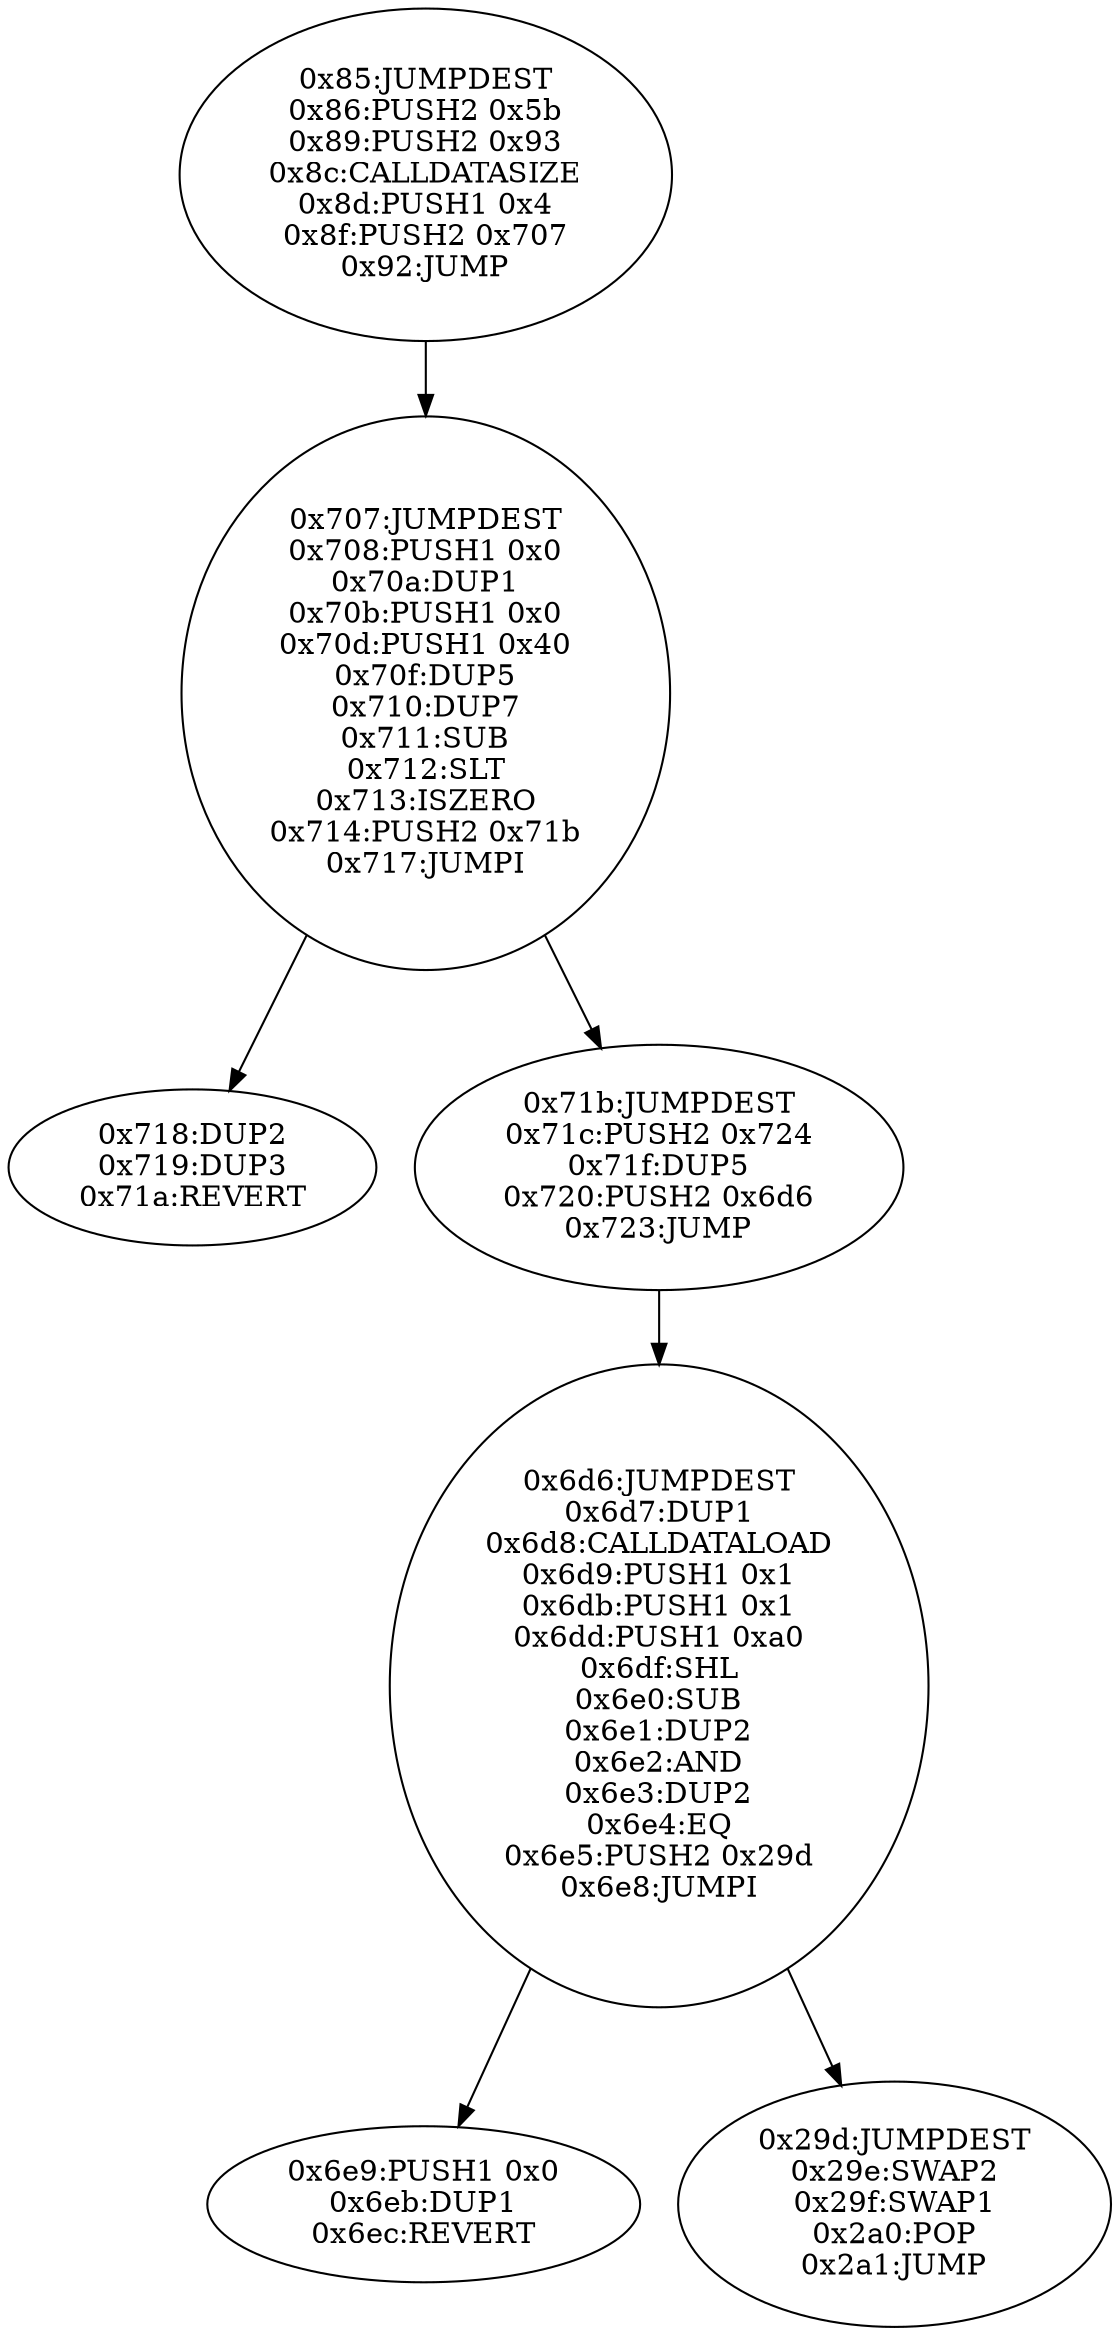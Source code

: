 digraph{
133[label="0x85:JUMPDEST
0x86:PUSH2 0x5b
0x89:PUSH2 0x93
0x8c:CALLDATASIZE
0x8d:PUSH1 0x4
0x8f:PUSH2 0x707
0x92:JUMP"]
133 -> 1799
1799[label="0x707:JUMPDEST
0x708:PUSH1 0x0
0x70a:DUP1
0x70b:PUSH1 0x0
0x70d:PUSH1 0x40
0x70f:DUP5
0x710:DUP7
0x711:SUB
0x712:SLT
0x713:ISZERO
0x714:PUSH2 0x71b
0x717:JUMPI"]
1799 -> 1816
1799 -> 1819
1816[label="0x718:DUP2
0x719:DUP3
0x71a:REVERT"]
1819[label="0x71b:JUMPDEST
0x71c:PUSH2 0x724
0x71f:DUP5
0x720:PUSH2 0x6d6
0x723:JUMP"]
1819 -> 1750
1750[label="0x6d6:JUMPDEST
0x6d7:DUP1
0x6d8:CALLDATALOAD
0x6d9:PUSH1 0x1
0x6db:PUSH1 0x1
0x6dd:PUSH1 0xa0
0x6df:SHL
0x6e0:SUB
0x6e1:DUP2
0x6e2:AND
0x6e3:DUP2
0x6e4:EQ
0x6e5:PUSH2 0x29d
0x6e8:JUMPI"]
1750 -> 1769
1750 -> 669
1769[label="0x6e9:PUSH1 0x0
0x6eb:DUP1
0x6ec:REVERT"]
669[label="0x29d:JUMPDEST
0x29e:SWAP2
0x29f:SWAP1
0x2a0:POP
0x2a1:JUMP"]

}